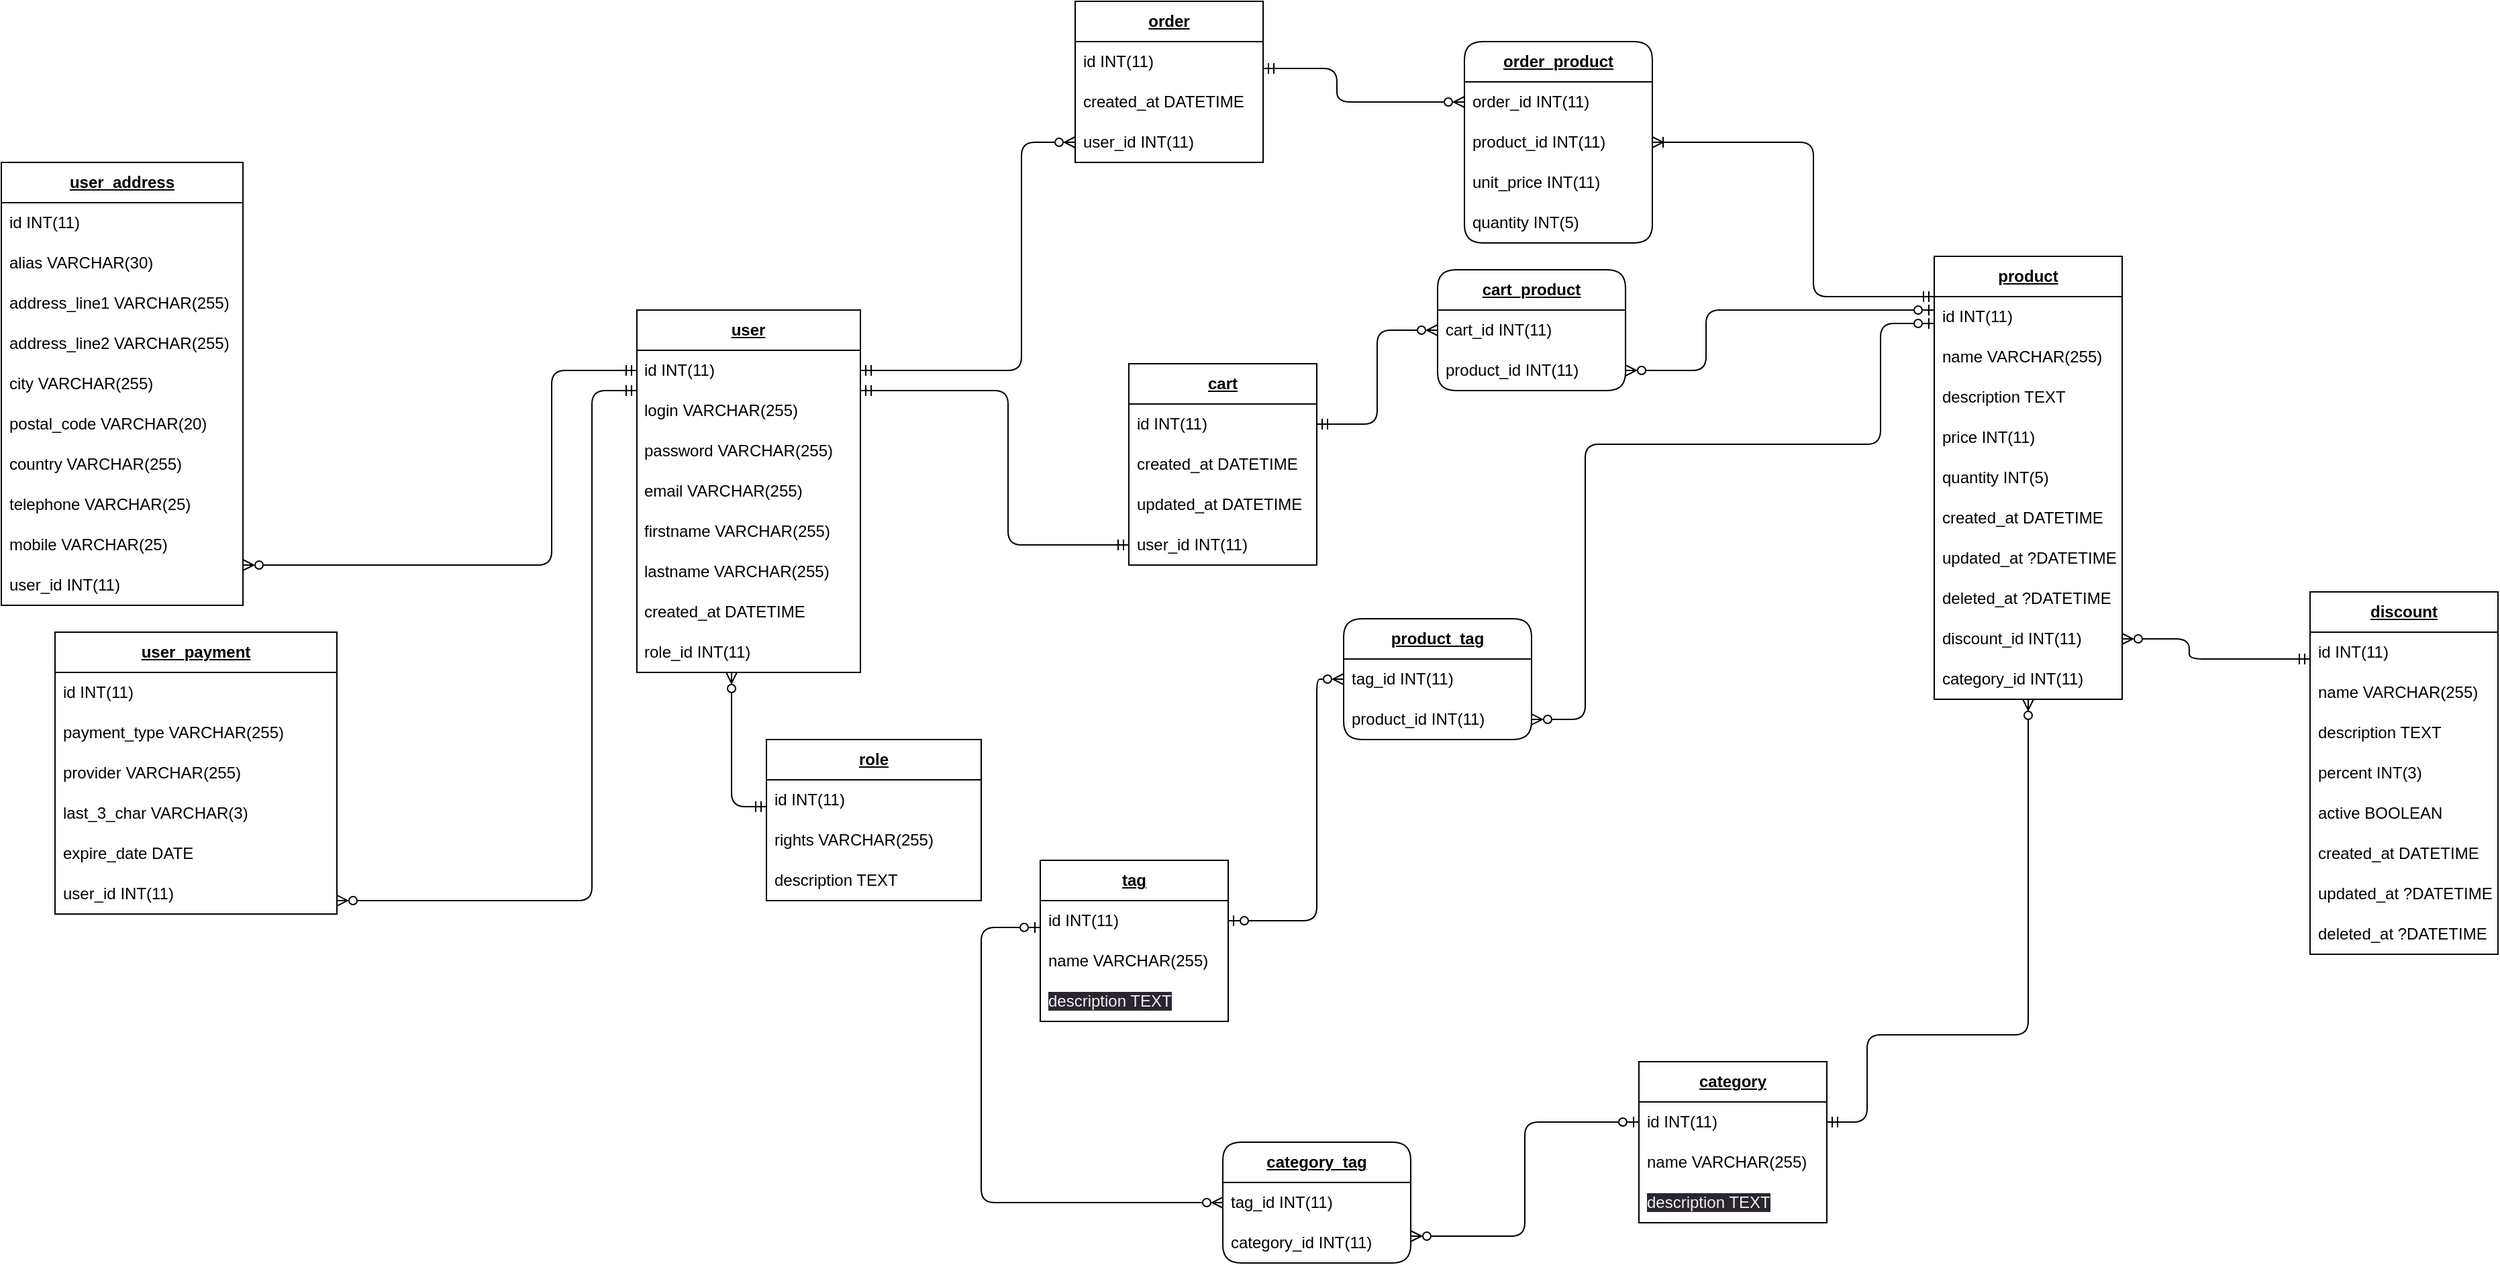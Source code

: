 <mxfile>
    <diagram name="Page-1" id="nvmFkLAB6nwE_kRz7ofC">
        <mxGraphModel dx="2712" dy="2135" grid="1" gridSize="10" guides="1" tooltips="1" connect="1" arrows="1" fold="1" page="1" pageScale="1" pageWidth="827" pageHeight="1169" math="0" shadow="0">
            <root>
                <mxCell id="0"/>
                <mxCell id="1" parent="0"/>
                <mxCell id="96" style="edgeStyle=orthogonalEdgeStyle;rounded=1;html=1;strokeColor=default;fontSize=12;endArrow=ERmandOne;endFill=0;startArrow=ERmandOne;startFill=0;" parent="1" source="9zf9LuYom2PxIqwyLPYn-2" target="191" edge="1">
                    <mxGeometry relative="1" as="geometry">
                        <Array as="points">
                            <mxPoint x="320" y="180"/>
                            <mxPoint x="320" y="295"/>
                        </Array>
                    </mxGeometry>
                </mxCell>
                <mxCell id="98" style="edgeStyle=orthogonalEdgeStyle;rounded=1;html=1;strokeColor=default;fontSize=12;endArrow=ERzeroToMany;endFill=0;startArrow=ERmandOne;startFill=0;" parent="1" source="9zf9LuYom2PxIqwyLPYn-56" target="190" edge="1">
                    <mxGeometry relative="1" as="geometry">
                        <Array as="points">
                            <mxPoint x="114" y="490"/>
                        </Array>
                        <mxPoint x="75" y="400" as="targetPoint"/>
                    </mxGeometry>
                </mxCell>
                <mxCell id="9zf9LuYom2PxIqwyLPYn-1" value="&lt;b&gt;&lt;u&gt;user&lt;/u&gt;&lt;/b&gt;" style="swimlane;fontStyle=0;childLayout=stackLayout;horizontal=1;startSize=30;horizontalStack=0;resizeParent=1;resizeParentMax=0;resizeLast=0;collapsible=1;marginBottom=0;whiteSpace=wrap;html=1;" parent="1" vertex="1">
                    <mxGeometry x="43.49" y="120" width="166.51" height="270" as="geometry"/>
                </mxCell>
                <mxCell id="9zf9LuYom2PxIqwyLPYn-2" value="id&amp;nbsp;INT(11)" style="text;strokeColor=none;fillColor=none;align=left;verticalAlign=middle;spacingLeft=4;spacingRight=4;overflow=hidden;points=[[0,0.5],[1,0.5]];portConstraint=eastwest;rotatable=0;whiteSpace=wrap;html=1;" parent="9zf9LuYom2PxIqwyLPYn-1" vertex="1">
                    <mxGeometry y="30" width="166.51" height="30" as="geometry"/>
                </mxCell>
                <mxCell id="247" value="login VARCHAR(255)" style="text;strokeColor=none;fillColor=none;align=left;verticalAlign=middle;spacingLeft=4;spacingRight=4;overflow=hidden;points=[[0,0.5],[1,0.5]];portConstraint=eastwest;rotatable=0;whiteSpace=wrap;html=1;" vertex="1" parent="9zf9LuYom2PxIqwyLPYn-1">
                    <mxGeometry y="60" width="166.51" height="30" as="geometry"/>
                </mxCell>
                <mxCell id="9zf9LuYom2PxIqwyLPYn-4" value="password&amp;nbsp;VARCHAR(255)" style="text;strokeColor=none;fillColor=none;align=left;verticalAlign=middle;spacingLeft=4;spacingRight=4;overflow=hidden;points=[[0,0.5],[1,0.5]];portConstraint=eastwest;rotatable=0;whiteSpace=wrap;html=1;" parent="9zf9LuYom2PxIqwyLPYn-1" vertex="1">
                    <mxGeometry y="90" width="166.51" height="30" as="geometry"/>
                </mxCell>
                <mxCell id="9zf9LuYom2PxIqwyLPYn-3" value="email VARCHAR(255)" style="text;strokeColor=none;fillColor=none;align=left;verticalAlign=middle;spacingLeft=4;spacingRight=4;overflow=hidden;points=[[0,0.5],[1,0.5]];portConstraint=eastwest;rotatable=0;whiteSpace=wrap;html=1;" parent="9zf9LuYom2PxIqwyLPYn-1" vertex="1">
                    <mxGeometry y="120" width="166.51" height="30" as="geometry"/>
                </mxCell>
                <mxCell id="9zf9LuYom2PxIqwyLPYn-37" value="firstname&amp;nbsp;VARCHAR(255)" style="text;strokeColor=none;fillColor=none;align=left;verticalAlign=middle;spacingLeft=4;spacingRight=4;overflow=hidden;points=[[0,0.5],[1,0.5]];portConstraint=eastwest;rotatable=0;whiteSpace=wrap;html=1;" parent="9zf9LuYom2PxIqwyLPYn-1" vertex="1">
                    <mxGeometry y="150" width="166.51" height="30" as="geometry"/>
                </mxCell>
                <mxCell id="9zf9LuYom2PxIqwyLPYn-38" value="lastname&amp;nbsp;VARCHAR(255)" style="text;strokeColor=none;fillColor=none;align=left;verticalAlign=middle;spacingLeft=4;spacingRight=4;overflow=hidden;points=[[0,0.5],[1,0.5]];portConstraint=eastwest;rotatable=0;whiteSpace=wrap;html=1;" parent="9zf9LuYom2PxIqwyLPYn-1" vertex="1">
                    <mxGeometry y="180" width="166.51" height="30" as="geometry"/>
                </mxCell>
                <mxCell id="123" value="created_at DATETIME" style="text;strokeColor=none;fillColor=none;align=left;verticalAlign=middle;spacingLeft=4;spacingRight=4;overflow=hidden;points=[[0,0.5],[1,0.5]];portConstraint=eastwest;rotatable=0;whiteSpace=wrap;html=1;" parent="9zf9LuYom2PxIqwyLPYn-1" vertex="1">
                    <mxGeometry y="210" width="166.51" height="30" as="geometry"/>
                </mxCell>
                <mxCell id="190" value="role_id&amp;nbsp;INT(11)" style="text;strokeColor=none;fillColor=none;align=left;verticalAlign=middle;spacingLeft=4;spacingRight=4;overflow=hidden;points=[[0,0.5],[1,0.5]];portConstraint=eastwest;rotatable=0;whiteSpace=wrap;html=1;" parent="9zf9LuYom2PxIqwyLPYn-1" vertex="1">
                    <mxGeometry y="240" width="166.51" height="30" as="geometry"/>
                </mxCell>
                <mxCell id="9zf9LuYom2PxIqwyLPYn-39" value="&lt;b&gt;&lt;u&gt;order&lt;/u&gt;&lt;/b&gt;" style="swimlane;fontStyle=0;childLayout=stackLayout;horizontal=1;startSize=30;horizontalStack=0;resizeParent=1;resizeParentMax=0;resizeLast=0;collapsible=1;marginBottom=0;whiteSpace=wrap;html=1;" parent="1" vertex="1">
                    <mxGeometry x="370" y="-110" width="140" height="120" as="geometry"/>
                </mxCell>
                <mxCell id="9zf9LuYom2PxIqwyLPYn-40" value="id&amp;nbsp;INT(11)" style="text;strokeColor=none;fillColor=none;align=left;verticalAlign=middle;spacingLeft=4;spacingRight=4;overflow=hidden;points=[[0,0.5],[1,0.5]];portConstraint=eastwest;rotatable=0;whiteSpace=wrap;html=1;" parent="9zf9LuYom2PxIqwyLPYn-39" vertex="1">
                    <mxGeometry y="30" width="140" height="30" as="geometry"/>
                </mxCell>
                <mxCell id="124" value="created_at&amp;nbsp;DATETIME" style="text;strokeColor=none;fillColor=none;align=left;verticalAlign=middle;spacingLeft=4;spacingRight=4;overflow=hidden;points=[[0,0.5],[1,0.5]];portConstraint=eastwest;rotatable=0;whiteSpace=wrap;html=1;" parent="9zf9LuYom2PxIqwyLPYn-39" vertex="1">
                    <mxGeometry y="60" width="140" height="30" as="geometry"/>
                </mxCell>
                <mxCell id="192" value="user_id&amp;nbsp;INT(11)" style="text;strokeColor=none;fillColor=none;align=left;verticalAlign=middle;spacingLeft=4;spacingRight=4;overflow=hidden;points=[[0,0.5],[1,0.5]];portConstraint=eastwest;rotatable=0;whiteSpace=wrap;html=1;" parent="9zf9LuYom2PxIqwyLPYn-39" vertex="1">
                    <mxGeometry y="90" width="140" height="30" as="geometry"/>
                </mxCell>
                <mxCell id="89" style="edgeStyle=orthogonalEdgeStyle;rounded=1;html=1;strokeColor=default;fontSize=12;startArrow=ERzeroToMany;endArrow=ERzeroToOne;endFill=0;startFill=0;" parent="1" source="212" target="167" edge="1">
                    <mxGeometry relative="1" as="geometry">
                        <Array as="points">
                            <mxPoint x="840" y="165"/>
                            <mxPoint x="840" y="120"/>
                        </Array>
                        <mxPoint x="661.86" y="262.059" as="targetPoint"/>
                    </mxGeometry>
                </mxCell>
                <mxCell id="9zf9LuYom2PxIqwyLPYn-46" value="&lt;b&gt;&lt;u&gt;cart&lt;/u&gt;&lt;/b&gt;" style="swimlane;fontStyle=0;childLayout=stackLayout;horizontal=1;startSize=30;horizontalStack=0;resizeParent=1;resizeParentMax=0;resizeLast=0;collapsible=1;marginBottom=0;whiteSpace=wrap;html=1;" parent="1" vertex="1">
                    <mxGeometry x="410" y="160" width="140" height="150" as="geometry"/>
                </mxCell>
                <mxCell id="246" value="id&amp;nbsp;INT(11)" style="text;strokeColor=none;fillColor=none;align=left;verticalAlign=middle;spacingLeft=4;spacingRight=4;overflow=hidden;points=[[0,0.5],[1,0.5]];portConstraint=eastwest;rotatable=0;whiteSpace=wrap;html=1;" parent="9zf9LuYom2PxIqwyLPYn-46" vertex="1">
                    <mxGeometry y="30" width="140" height="30" as="geometry"/>
                </mxCell>
                <mxCell id="156" value="created_at&amp;nbsp;DATETIME" style="text;strokeColor=none;fillColor=none;align=left;verticalAlign=middle;spacingLeft=4;spacingRight=4;overflow=hidden;points=[[0,0.5],[1,0.5]];portConstraint=eastwest;rotatable=0;whiteSpace=wrap;html=1;" parent="9zf9LuYom2PxIqwyLPYn-46" vertex="1">
                    <mxGeometry y="60" width="140" height="30" as="geometry"/>
                </mxCell>
                <mxCell id="157" value="updated_at&amp;nbsp;DATETIME" style="text;strokeColor=none;fillColor=none;align=left;verticalAlign=middle;spacingLeft=4;spacingRight=4;overflow=hidden;points=[[0,0.5],[1,0.5]];portConstraint=eastwest;rotatable=0;whiteSpace=wrap;html=1;" parent="9zf9LuYom2PxIqwyLPYn-46" vertex="1">
                    <mxGeometry y="90" width="140" height="30" as="geometry"/>
                </mxCell>
                <mxCell id="191" value="user_id&amp;nbsp;INT(11)" style="text;strokeColor=none;fillColor=none;align=left;verticalAlign=middle;spacingLeft=4;spacingRight=4;overflow=hidden;points=[[0,0.5],[1,0.5]];portConstraint=eastwest;rotatable=0;whiteSpace=wrap;html=1;" parent="9zf9LuYom2PxIqwyLPYn-46" vertex="1">
                    <mxGeometry y="120" width="140" height="30" as="geometry"/>
                </mxCell>
                <mxCell id="9zf9LuYom2PxIqwyLPYn-55" value="&lt;b&gt;&lt;u&gt;role&lt;br&gt;&lt;/u&gt;&lt;/b&gt;" style="swimlane;fontStyle=0;childLayout=stackLayout;horizontal=1;startSize=30;horizontalStack=0;resizeParent=1;resizeParentMax=0;resizeLast=0;collapsible=1;marginBottom=0;whiteSpace=wrap;html=1;" parent="1" vertex="1">
                    <mxGeometry x="140" y="440" width="160" height="120" as="geometry"/>
                </mxCell>
                <mxCell id="9zf9LuYom2PxIqwyLPYn-56" value="id&amp;nbsp;INT(11)" style="text;strokeColor=none;fillColor=none;align=left;verticalAlign=middle;spacingLeft=4;spacingRight=4;overflow=hidden;points=[[0,0.5],[1,0.5]];portConstraint=eastwest;rotatable=0;whiteSpace=wrap;html=1;" parent="9zf9LuYom2PxIqwyLPYn-55" vertex="1">
                    <mxGeometry y="30" width="160" height="30" as="geometry"/>
                </mxCell>
                <mxCell id="9zf9LuYom2PxIqwyLPYn-57" value="rights&amp;nbsp;VARCHAR(255)" style="text;strokeColor=none;fillColor=none;align=left;verticalAlign=middle;spacingLeft=4;spacingRight=4;overflow=hidden;points=[[0,0.5],[1,0.5]];portConstraint=eastwest;rotatable=0;whiteSpace=wrap;html=1;" parent="9zf9LuYom2PxIqwyLPYn-55" vertex="1">
                    <mxGeometry y="60" width="160" height="30" as="geometry"/>
                </mxCell>
                <mxCell id="244" value="description TEXT" style="text;strokeColor=none;fillColor=none;align=left;verticalAlign=middle;spacingLeft=4;spacingRight=4;overflow=hidden;points=[[0,0.5],[1,0.5]];portConstraint=eastwest;rotatable=0;whiteSpace=wrap;html=1;" parent="9zf9LuYom2PxIqwyLPYn-55" vertex="1">
                    <mxGeometry y="90" width="160" height="30" as="geometry"/>
                </mxCell>
                <mxCell id="9zf9LuYom2PxIqwyLPYn-80" value="" style="group" parent="1" vertex="1" connectable="0">
                    <mxGeometry x="680" y="640" width="260.0" height="130" as="geometry"/>
                </mxCell>
                <mxCell id="4" value="" style="group" parent="9zf9LuYom2PxIqwyLPYn-80" vertex="1" connectable="0">
                    <mxGeometry x="110" y="10" width="140" height="120" as="geometry"/>
                </mxCell>
                <mxCell id="9zf9LuYom2PxIqwyLPYn-67" value="&lt;b&gt;&lt;u&gt;category&lt;br&gt;&lt;/u&gt;&lt;/b&gt;" style="swimlane;fontStyle=0;childLayout=stackLayout;horizontal=1;startSize=30;horizontalStack=0;resizeParent=1;resizeParentMax=0;resizeLast=0;collapsible=1;marginBottom=0;whiteSpace=wrap;html=1;" parent="4" vertex="1">
                    <mxGeometry y="30" width="140" height="120" as="geometry"/>
                </mxCell>
                <mxCell id="9zf9LuYom2PxIqwyLPYn-68" value="id&amp;nbsp;INT(11)" style="text;strokeColor=none;fillColor=none;align=left;verticalAlign=middle;spacingLeft=4;spacingRight=4;overflow=hidden;points=[[0,0.5],[1,0.5]];portConstraint=eastwest;rotatable=0;whiteSpace=wrap;html=1;" parent="9zf9LuYom2PxIqwyLPYn-67" vertex="1">
                    <mxGeometry y="30" width="140" height="30" as="geometry"/>
                </mxCell>
                <mxCell id="9zf9LuYom2PxIqwyLPYn-69" value="name&amp;nbsp;VARCHAR(255)" style="text;strokeColor=none;fillColor=none;align=left;verticalAlign=middle;spacingLeft=4;spacingRight=4;overflow=hidden;points=[[0,0.5],[1,0.5]];portConstraint=eastwest;rotatable=0;whiteSpace=wrap;html=1;" parent="9zf9LuYom2PxIqwyLPYn-67" vertex="1">
                    <mxGeometry y="60" width="140" height="30" as="geometry"/>
                </mxCell>
                <mxCell id="243" value="&lt;span style=&quot;color: rgb(240, 240, 240); font-family: Helvetica; font-size: 12px; font-style: normal; font-variant-ligatures: normal; font-variant-caps: normal; font-weight: 400; letter-spacing: normal; orphans: 2; text-align: left; text-indent: 0px; text-transform: none; widows: 2; word-spacing: 0px; -webkit-text-stroke-width: 0px; background-color: rgb(42, 37, 47); text-decoration-thickness: initial; text-decoration-style: initial; text-decoration-color: initial; float: none; display: inline !important;&quot;&gt;description TEXT&lt;/span&gt;" style="text;strokeColor=none;fillColor=none;align=left;verticalAlign=middle;spacingLeft=4;spacingRight=4;overflow=hidden;points=[[0,0.5],[1,0.5]];portConstraint=eastwest;rotatable=0;whiteSpace=wrap;html=1;" parent="9zf9LuYom2PxIqwyLPYn-67" vertex="1">
                    <mxGeometry y="90" width="140" height="30" as="geometry"/>
                </mxCell>
                <mxCell id="39" value="" style="group" parent="1" vertex="1" connectable="0">
                    <mxGeometry x="344" y="500" width="140" height="150" as="geometry"/>
                </mxCell>
                <mxCell id="32" value="" style="group" parent="39" vertex="1" connectable="0">
                    <mxGeometry width="140" height="120" as="geometry"/>
                </mxCell>
                <mxCell id="33" value="&lt;b&gt;&lt;u&gt;tag&lt;br&gt;&lt;/u&gt;&lt;/b&gt;" style="swimlane;fontStyle=0;childLayout=stackLayout;horizontal=1;startSize=30;horizontalStack=0;resizeParent=1;resizeParentMax=0;resizeLast=0;collapsible=1;marginBottom=0;whiteSpace=wrap;html=1;" parent="32" vertex="1">
                    <mxGeometry y="30" width="140" height="120" as="geometry"/>
                </mxCell>
                <mxCell id="34" value="id&amp;nbsp;INT(11)" style="text;strokeColor=none;fillColor=none;align=left;verticalAlign=middle;spacingLeft=4;spacingRight=4;overflow=hidden;points=[[0,0.5],[1,0.5]];portConstraint=eastwest;rotatable=0;whiteSpace=wrap;html=1;" parent="33" vertex="1">
                    <mxGeometry y="30" width="140" height="30" as="geometry"/>
                </mxCell>
                <mxCell id="35" value="name VARCHAR(255)" style="text;strokeColor=none;fillColor=none;align=left;verticalAlign=middle;spacingLeft=4;spacingRight=4;overflow=hidden;points=[[0,0.5],[1,0.5]];portConstraint=eastwest;rotatable=0;whiteSpace=wrap;html=1;" parent="33" vertex="1">
                    <mxGeometry y="60" width="140" height="30" as="geometry"/>
                </mxCell>
                <mxCell id="242" value="&lt;span style=&quot;color: rgb(240, 240, 240); font-family: Helvetica; font-size: 12px; font-style: normal; font-variant-ligatures: normal; font-variant-caps: normal; font-weight: 400; letter-spacing: normal; orphans: 2; text-align: left; text-indent: 0px; text-transform: none; widows: 2; word-spacing: 0px; -webkit-text-stroke-width: 0px; background-color: rgb(42, 37, 47); text-decoration-thickness: initial; text-decoration-style: initial; text-decoration-color: initial; float: none; display: inline !important;&quot;&gt;description TEXT&lt;/span&gt;" style="text;strokeColor=none;fillColor=none;align=left;verticalAlign=middle;spacingLeft=4;spacingRight=4;overflow=hidden;points=[[0,0.5],[1,0.5]];portConstraint=eastwest;rotatable=0;whiteSpace=wrap;html=1;" parent="33" vertex="1">
                    <mxGeometry y="90" width="140" height="30" as="geometry"/>
                </mxCell>
                <mxCell id="79" style="edgeStyle=orthogonalEdgeStyle;rounded=1;html=1;strokeColor=default;startArrow=ERzeroToMany;endArrow=ERzeroToOne;endFill=0;startFill=0;" parent="1" source="233" target="9zf9LuYom2PxIqwyLPYn-68" edge="1">
                    <mxGeometry relative="1" as="geometry">
                        <mxPoint x="650" y="520" as="targetPoint"/>
                        <Array as="points">
                            <mxPoint x="705" y="810"/>
                            <mxPoint x="705" y="725"/>
                        </Array>
                    </mxGeometry>
                </mxCell>
                <mxCell id="84" style="edgeStyle=orthogonalEdgeStyle;rounded=1;html=1;strokeColor=default;endArrow=ERmandOne;endFill=0;startArrow=ERzeroToMany;startFill=0;" parent="1" source="193" target="9zf9LuYom2PxIqwyLPYn-68" edge="1">
                    <mxGeometry relative="1" as="geometry">
                        <mxPoint x="770.059" y="350.0" as="sourcePoint"/>
                        <mxPoint x="800" y="350" as="targetPoint"/>
                        <Array as="points">
                            <mxPoint x="960" y="660"/>
                        </Array>
                    </mxGeometry>
                </mxCell>
                <mxCell id="86" style="edgeStyle=orthogonalEdgeStyle;rounded=1;html=1;strokeColor=default;startArrow=ERoneToMany;endArrow=ERmandOne;endFill=0;startFill=0;" parent="1" source="196" target="167" edge="1">
                    <mxGeometry relative="1" as="geometry">
                        <Array as="points">
                            <mxPoint x="920" y="-5"/>
                            <mxPoint x="920" y="110"/>
                        </Array>
                        <mxPoint x="740.059" y="140" as="targetPoint"/>
                    </mxGeometry>
                </mxCell>
                <mxCell id="91" style="edgeStyle=orthogonalEdgeStyle;rounded=1;html=1;strokeColor=default;fontSize=12;endArrow=ERzeroToMany;endFill=0;startArrow=ERmandOne;startFill=0;" parent="1" source="9zf9LuYom2PxIqwyLPYn-1" target="192" edge="1">
                    <mxGeometry relative="1" as="geometry">
                        <Array as="points">
                            <mxPoint x="330" y="165"/>
                        </Array>
                    </mxGeometry>
                </mxCell>
                <mxCell id="81" value="" style="edgeStyle=orthogonalEdgeStyle;rounded=1;html=1;strokeColor=default;startArrow=ERzeroToMany;endArrow=ERzeroToOne;endFill=0;startFill=0;" parent="1" source="226" target="33" edge="1">
                    <mxGeometry relative="1" as="geometry">
                        <mxPoint x="720" y="300" as="targetPoint"/>
                        <Array as="points">
                            <mxPoint x="550" y="395"/>
                            <mxPoint x="550" y="575"/>
                        </Array>
                        <mxPoint x="720.059" y="350.0" as="sourcePoint"/>
                    </mxGeometry>
                </mxCell>
                <mxCell id="126" value="&lt;b&gt;&lt;u&gt;user_address&lt;/u&gt;&lt;/b&gt;" style="swimlane;fontStyle=0;childLayout=stackLayout;horizontal=1;startSize=30;horizontalStack=0;resizeParent=1;resizeParentMax=0;resizeLast=0;collapsible=1;marginBottom=0;whiteSpace=wrap;html=1;" parent="1" vertex="1">
                    <mxGeometry x="-430" y="10" width="180" height="330" as="geometry"/>
                </mxCell>
                <mxCell id="155" value="id INT(11)" style="text;strokeColor=none;fillColor=none;align=left;verticalAlign=middle;spacingLeft=4;spacingRight=4;overflow=hidden;points=[[0,0.5],[1,0.5]];portConstraint=eastwest;rotatable=0;whiteSpace=wrap;html=1;" parent="126" vertex="1">
                    <mxGeometry y="30" width="180" height="30" as="geometry"/>
                </mxCell>
                <mxCell id="165" value="alias VARCHAR(30)" style="text;strokeColor=none;fillColor=none;align=left;verticalAlign=middle;spacingLeft=4;spacingRight=4;overflow=hidden;points=[[0,0.5],[1,0.5]];portConstraint=eastwest;rotatable=0;whiteSpace=wrap;html=1;" parent="126" vertex="1">
                    <mxGeometry y="60" width="180" height="30" as="geometry"/>
                </mxCell>
                <mxCell id="127" value="address_line1 VARCHAR(255)" style="text;strokeColor=none;fillColor=none;align=left;verticalAlign=middle;spacingLeft=4;spacingRight=4;overflow=hidden;points=[[0,0.5],[1,0.5]];portConstraint=eastwest;rotatable=0;whiteSpace=wrap;html=1;" parent="126" vertex="1">
                    <mxGeometry y="90" width="180" height="30" as="geometry"/>
                </mxCell>
                <mxCell id="128" value="address_line2&amp;nbsp;VARCHAR(255)" style="text;strokeColor=none;fillColor=none;align=left;verticalAlign=middle;spacingLeft=4;spacingRight=4;overflow=hidden;points=[[0,0.5],[1,0.5]];portConstraint=eastwest;rotatable=0;whiteSpace=wrap;html=1;" parent="126" vertex="1">
                    <mxGeometry y="120" width="180" height="30" as="geometry"/>
                </mxCell>
                <mxCell id="130" value="city VARCHAR(255)" style="text;strokeColor=none;fillColor=none;align=left;verticalAlign=middle;spacingLeft=4;spacingRight=4;overflow=hidden;points=[[0,0.5],[1,0.5]];portConstraint=eastwest;rotatable=0;whiteSpace=wrap;html=1;" parent="126" vertex="1">
                    <mxGeometry y="150" width="180" height="30" as="geometry"/>
                </mxCell>
                <mxCell id="129" value="postal_code VARCHAR(20)" style="text;strokeColor=none;fillColor=none;align=left;verticalAlign=middle;spacingLeft=4;spacingRight=4;overflow=hidden;points=[[0,0.5],[1,0.5]];portConstraint=eastwest;rotatable=0;whiteSpace=wrap;html=1;" parent="126" vertex="1">
                    <mxGeometry y="180" width="180" height="30" as="geometry"/>
                </mxCell>
                <mxCell id="131" value="country VARCHAR(255)" style="text;strokeColor=none;fillColor=none;align=left;verticalAlign=middle;spacingLeft=4;spacingRight=4;overflow=hidden;points=[[0,0.5],[1,0.5]];portConstraint=eastwest;rotatable=0;whiteSpace=wrap;html=1;" parent="126" vertex="1">
                    <mxGeometry y="210" width="180" height="30" as="geometry"/>
                </mxCell>
                <mxCell id="132" value="telephone VARCHAR(25)" style="text;strokeColor=none;fillColor=none;align=left;verticalAlign=middle;spacingLeft=4;spacingRight=4;overflow=hidden;points=[[0,0.5],[1,0.5]];portConstraint=eastwest;rotatable=0;whiteSpace=wrap;html=1;" parent="126" vertex="1">
                    <mxGeometry y="240" width="180" height="30" as="geometry"/>
                </mxCell>
                <mxCell id="188" value="mobile VARCHAR(25)" style="text;strokeColor=none;fillColor=none;align=left;verticalAlign=middle;spacingLeft=4;spacingRight=4;overflow=hidden;points=[[0,0.5],[1,0.5]];portConstraint=eastwest;rotatable=0;whiteSpace=wrap;html=1;" parent="126" vertex="1">
                    <mxGeometry y="270" width="180" height="30" as="geometry"/>
                </mxCell>
                <mxCell id="133" value="user_id INT(11)" style="text;strokeColor=none;fillColor=none;align=left;verticalAlign=middle;spacingLeft=4;spacingRight=4;overflow=hidden;points=[[0,0.5],[1,0.5]];portConstraint=eastwest;rotatable=0;whiteSpace=wrap;html=1;" parent="126" vertex="1">
                    <mxGeometry y="300" width="180" height="30" as="geometry"/>
                </mxCell>
                <mxCell id="134" value="&lt;b&gt;&lt;u&gt;user_payment&lt;br&gt;&lt;/u&gt;&lt;/b&gt;" style="swimlane;fontStyle=0;childLayout=stackLayout;horizontal=1;startSize=30;horizontalStack=0;resizeParent=1;resizeParentMax=0;resizeLast=0;collapsible=1;marginBottom=0;whiteSpace=wrap;html=1;" parent="1" vertex="1">
                    <mxGeometry x="-390" y="360" width="210" height="210" as="geometry"/>
                </mxCell>
                <mxCell id="135" value="id&amp;nbsp;INT(11)" style="text;strokeColor=none;fillColor=none;align=left;verticalAlign=middle;spacingLeft=4;spacingRight=4;overflow=hidden;points=[[0,0.5],[1,0.5]];portConstraint=eastwest;rotatable=0;whiteSpace=wrap;html=1;" parent="134" vertex="1">
                    <mxGeometry y="30" width="210" height="30" as="geometry"/>
                </mxCell>
                <mxCell id="136" value="payment_type VARCHAR(255)" style="text;strokeColor=none;fillColor=none;align=left;verticalAlign=middle;spacingLeft=4;spacingRight=4;overflow=hidden;points=[[0,0.5],[1,0.5]];portConstraint=eastwest;rotatable=0;whiteSpace=wrap;html=1;" parent="134" vertex="1">
                    <mxGeometry y="60" width="210" height="30" as="geometry"/>
                </mxCell>
                <mxCell id="137" value="provider VARCHAR(255)" style="text;strokeColor=none;fillColor=none;align=left;verticalAlign=middle;spacingLeft=4;spacingRight=4;overflow=hidden;points=[[0,0.5],[1,0.5]];portConstraint=eastwest;rotatable=0;whiteSpace=wrap;html=1;" parent="134" vertex="1">
                    <mxGeometry y="90" width="210" height="30" as="geometry"/>
                </mxCell>
                <mxCell id="139" value="last_3_char VARCHAR(3)" style="text;strokeColor=none;fillColor=none;align=left;verticalAlign=middle;spacingLeft=4;spacingRight=4;overflow=hidden;points=[[0,0.5],[1,0.5]];portConstraint=eastwest;rotatable=0;whiteSpace=wrap;html=1;" parent="134" vertex="1">
                    <mxGeometry y="120" width="210" height="30" as="geometry"/>
                </mxCell>
                <mxCell id="140" value="expire_date DATE" style="text;strokeColor=none;fillColor=none;align=left;verticalAlign=middle;spacingLeft=4;spacingRight=4;overflow=hidden;points=[[0,0.5],[1,0.5]];portConstraint=eastwest;rotatable=0;whiteSpace=wrap;html=1;" parent="134" vertex="1">
                    <mxGeometry y="150" width="210" height="30" as="geometry"/>
                </mxCell>
                <mxCell id="189" value="user_id&amp;nbsp;INT(11)" style="text;strokeColor=none;fillColor=none;align=left;verticalAlign=middle;spacingLeft=4;spacingRight=4;overflow=hidden;points=[[0,0.5],[1,0.5]];portConstraint=eastwest;rotatable=0;whiteSpace=wrap;html=1;" parent="134" vertex="1">
                    <mxGeometry y="180" width="210" height="30" as="geometry"/>
                </mxCell>
                <mxCell id="147" style="edgeStyle=orthogonalEdgeStyle;html=1;endArrow=ERzeroToMany;endFill=0;startArrow=ERmandOne;startFill=0;" parent="1" source="9zf9LuYom2PxIqwyLPYn-2" target="133" edge="1">
                    <mxGeometry relative="1" as="geometry">
                        <Array as="points">
                            <mxPoint x="-20" y="165"/>
                            <mxPoint x="-20" y="310"/>
                        </Array>
                    </mxGeometry>
                </mxCell>
                <mxCell id="149" style="edgeStyle=orthogonalEdgeStyle;html=1;fontSize=12;endArrow=ERzeroToMany;endFill=0;startArrow=ERmandOne;startFill=0;" parent="1" source="9zf9LuYom2PxIqwyLPYn-2" target="189" edge="1">
                    <mxGeometry relative="1" as="geometry">
                        <Array as="points">
                            <mxPoint x="10" y="180"/>
                            <mxPoint x="10" y="560"/>
                        </Array>
                    </mxGeometry>
                </mxCell>
                <mxCell id="166" value="&lt;b&gt;&lt;u&gt;product&lt;/u&gt;&lt;/b&gt;" style="swimlane;fontStyle=0;childLayout=stackLayout;horizontal=1;startSize=30;horizontalStack=0;resizeParent=1;resizeParentMax=0;resizeLast=0;collapsible=1;marginBottom=0;whiteSpace=wrap;html=1;" parent="1" vertex="1">
                    <mxGeometry x="1010.0" y="80" width="140" height="330" as="geometry"/>
                </mxCell>
                <mxCell id="167" value="id&amp;nbsp;INT(11)" style="text;strokeColor=none;fillColor=none;align=left;verticalAlign=middle;spacingLeft=4;spacingRight=4;overflow=hidden;points=[[0,0.5],[1,0.5]];portConstraint=eastwest;rotatable=0;whiteSpace=wrap;html=1;" parent="166" vertex="1">
                    <mxGeometry y="30" width="140" height="30" as="geometry"/>
                </mxCell>
                <mxCell id="168" value="name&amp;nbsp;VARCHAR(255)" style="text;strokeColor=none;fillColor=none;align=left;verticalAlign=middle;spacingLeft=4;spacingRight=4;overflow=hidden;points=[[0,0.5],[1,0.5]];portConstraint=eastwest;rotatable=0;whiteSpace=wrap;html=1;" parent="166" vertex="1">
                    <mxGeometry y="60" width="140" height="30" as="geometry"/>
                </mxCell>
                <mxCell id="169" value="description TEXT" style="text;strokeColor=none;fillColor=none;align=left;verticalAlign=middle;spacingLeft=4;spacingRight=4;overflow=hidden;points=[[0,0.5],[1,0.5]];portConstraint=eastwest;rotatable=0;whiteSpace=wrap;html=1;" parent="166" vertex="1">
                    <mxGeometry y="90" width="140" height="30" as="geometry"/>
                </mxCell>
                <mxCell id="180" value="price&amp;nbsp;INT(11)" style="text;strokeColor=none;fillColor=none;align=left;verticalAlign=middle;spacingLeft=4;spacingRight=4;overflow=hidden;points=[[0,0.5],[1,0.5]];portConstraint=eastwest;rotatable=0;whiteSpace=wrap;html=1;" parent="166" vertex="1">
                    <mxGeometry y="120" width="140" height="30" as="geometry"/>
                </mxCell>
                <mxCell id="170" value="quantity INT(5)" style="text;strokeColor=none;fillColor=none;align=left;verticalAlign=middle;spacingLeft=4;spacingRight=4;overflow=hidden;points=[[0,0.5],[1,0.5]];portConstraint=eastwest;rotatable=0;whiteSpace=wrap;html=1;" parent="166" vertex="1">
                    <mxGeometry y="150" width="140" height="30" as="geometry"/>
                </mxCell>
                <mxCell id="171" value="created_at&amp;nbsp;DATETIME" style="text;strokeColor=none;fillColor=none;align=left;verticalAlign=middle;spacingLeft=4;spacingRight=4;overflow=hidden;points=[[0,0.5],[1,0.5]];portConstraint=eastwest;rotatable=0;whiteSpace=wrap;html=1;" parent="166" vertex="1">
                    <mxGeometry y="180" width="140" height="30" as="geometry"/>
                </mxCell>
                <mxCell id="181" value="updated_at ?DATETIME" style="text;strokeColor=none;fillColor=none;align=left;verticalAlign=middle;spacingLeft=4;spacingRight=4;overflow=hidden;points=[[0,0.5],[1,0.5]];portConstraint=eastwest;rotatable=0;whiteSpace=wrap;html=1;" parent="166" vertex="1">
                    <mxGeometry y="210" width="140" height="30" as="geometry"/>
                </mxCell>
                <mxCell id="172" value="deleted_at ?DATETIME" style="text;strokeColor=none;fillColor=none;align=left;verticalAlign=middle;spacingLeft=4;spacingRight=4;overflow=hidden;points=[[0,0.5],[1,0.5]];portConstraint=eastwest;rotatable=0;whiteSpace=wrap;html=1;" parent="166" vertex="1">
                    <mxGeometry y="240" width="140" height="30" as="geometry"/>
                </mxCell>
                <mxCell id="194" value="discount_id&amp;nbsp;INT(11)" style="text;strokeColor=none;fillColor=none;align=left;verticalAlign=middle;spacingLeft=4;spacingRight=4;overflow=hidden;points=[[0,0.5],[1,0.5]];portConstraint=eastwest;rotatable=0;whiteSpace=wrap;html=1;" parent="166" vertex="1">
                    <mxGeometry y="270" width="140" height="30" as="geometry"/>
                </mxCell>
                <mxCell id="193" value="category_id&amp;nbsp;INT(11)" style="text;strokeColor=none;fillColor=none;align=left;verticalAlign=middle;spacingLeft=4;spacingRight=4;overflow=hidden;points=[[0,0.5],[1,0.5]];portConstraint=eastwest;rotatable=0;whiteSpace=wrap;html=1;" parent="166" vertex="1">
                    <mxGeometry y="300" width="140" height="30" as="geometry"/>
                </mxCell>
                <mxCell id="173" value="&lt;b&gt;&lt;u&gt;discount&lt;/u&gt;&lt;/b&gt;" style="swimlane;fontStyle=0;childLayout=stackLayout;horizontal=1;startSize=30;horizontalStack=0;resizeParent=1;resizeParentMax=0;resizeLast=0;collapsible=1;marginBottom=0;whiteSpace=wrap;html=1;" parent="1" vertex="1">
                    <mxGeometry x="1290" y="330" width="140" height="270" as="geometry"/>
                </mxCell>
                <mxCell id="174" value="id&amp;nbsp;INT(11)" style="text;strokeColor=none;fillColor=none;align=left;verticalAlign=middle;spacingLeft=4;spacingRight=4;overflow=hidden;points=[[0,0.5],[1,0.5]];portConstraint=eastwest;rotatable=0;whiteSpace=wrap;html=1;" parent="173" vertex="1">
                    <mxGeometry y="30" width="140" height="30" as="geometry"/>
                </mxCell>
                <mxCell id="175" value="name VARCHAR(255)" style="text;strokeColor=none;fillColor=none;align=left;verticalAlign=middle;spacingLeft=4;spacingRight=4;overflow=hidden;points=[[0,0.5],[1,0.5]];portConstraint=eastwest;rotatable=0;whiteSpace=wrap;html=1;" parent="173" vertex="1">
                    <mxGeometry y="60" width="140" height="30" as="geometry"/>
                </mxCell>
                <mxCell id="176" value="description TEXT" style="text;strokeColor=none;fillColor=none;align=left;verticalAlign=middle;spacingLeft=4;spacingRight=4;overflow=hidden;points=[[0,0.5],[1,0.5]];portConstraint=eastwest;rotatable=0;whiteSpace=wrap;html=1;" parent="173" vertex="1">
                    <mxGeometry y="90" width="140" height="30" as="geometry"/>
                </mxCell>
                <mxCell id="182" value="percent INT(3)" style="text;strokeColor=none;fillColor=none;align=left;verticalAlign=middle;spacingLeft=4;spacingRight=4;overflow=hidden;points=[[0,0.5],[1,0.5]];portConstraint=eastwest;rotatable=0;whiteSpace=wrap;html=1;" parent="173" vertex="1">
                    <mxGeometry y="120" width="140" height="30" as="geometry"/>
                </mxCell>
                <mxCell id="177" value="active BOOLEAN" style="text;strokeColor=none;fillColor=none;align=left;verticalAlign=middle;spacingLeft=4;spacingRight=4;overflow=hidden;points=[[0,0.5],[1,0.5]];portConstraint=eastwest;rotatable=0;whiteSpace=wrap;html=1;" parent="173" vertex="1">
                    <mxGeometry y="150" width="140" height="30" as="geometry"/>
                </mxCell>
                <mxCell id="178" value="created_at&amp;nbsp;DATETIME" style="text;strokeColor=none;fillColor=none;align=left;verticalAlign=middle;spacingLeft=4;spacingRight=4;overflow=hidden;points=[[0,0.5],[1,0.5]];portConstraint=eastwest;rotatable=0;whiteSpace=wrap;html=1;" parent="173" vertex="1">
                    <mxGeometry y="180" width="140" height="30" as="geometry"/>
                </mxCell>
                <mxCell id="183" value="updated_at ?DATETIME" style="text;strokeColor=none;fillColor=none;align=left;verticalAlign=middle;spacingLeft=4;spacingRight=4;overflow=hidden;points=[[0,0.5],[1,0.5]];portConstraint=eastwest;rotatable=0;whiteSpace=wrap;html=1;" parent="173" vertex="1">
                    <mxGeometry y="210" width="140" height="30" as="geometry"/>
                </mxCell>
                <mxCell id="179" value="deleted_at ?DATETIME" style="text;strokeColor=none;fillColor=none;align=left;verticalAlign=middle;spacingLeft=4;spacingRight=4;overflow=hidden;points=[[0,0.5],[1,0.5]];portConstraint=eastwest;rotatable=0;whiteSpace=wrap;html=1;" parent="173" vertex="1">
                    <mxGeometry y="240" width="140" height="30" as="geometry"/>
                </mxCell>
                <mxCell id="184" style="edgeStyle=orthogonalEdgeStyle;html=1;endArrow=ERmandOne;endFill=0;startArrow=ERzeroToMany;startFill=0;" parent="1" source="194" target="174" edge="1">
                    <mxGeometry relative="1" as="geometry">
                        <Array as="points">
                            <mxPoint x="1200" y="365"/>
                            <mxPoint x="1200" y="380"/>
                        </Array>
                    </mxGeometry>
                </mxCell>
                <mxCell id="205" value="" style="edgeStyle=orthogonalEdgeStyle;rounded=1;html=1;strokeColor=default;endArrow=ERzeroToMany;startArrow=ERmandOne;startFill=0;endFill=0;" parent="1" source="9zf9LuYom2PxIqwyLPYn-40" target="197" edge="1">
                    <mxGeometry relative="1" as="geometry">
                        <Array as="points">
                            <mxPoint x="565" y="-60"/>
                            <mxPoint x="565" y="-35"/>
                        </Array>
                        <mxPoint x="610" y="-5" as="targetPoint"/>
                        <mxPoint x="414" y="40" as="sourcePoint"/>
                    </mxGeometry>
                </mxCell>
                <mxCell id="196" value="&lt;b&gt;&lt;u&gt;order_product&lt;/u&gt;&lt;/b&gt;" style="swimlane;fontStyle=0;childLayout=stackLayout;horizontal=1;startSize=30;horizontalStack=0;resizeParent=1;resizeParentMax=0;resizeLast=0;collapsible=1;marginBottom=0;whiteSpace=wrap;html=1;rounded=1;" parent="1" vertex="1">
                    <mxGeometry x="660" y="-80" width="140" height="150" as="geometry"/>
                </mxCell>
                <mxCell id="197" value="order_id&amp;nbsp;INT(11)" style="text;strokeColor=none;fillColor=none;align=left;verticalAlign=middle;spacingLeft=4;spacingRight=4;overflow=hidden;points=[[0,0.5],[1,0.5]];portConstraint=eastwest;rotatable=0;whiteSpace=wrap;html=1;" parent="196" vertex="1">
                    <mxGeometry y="30" width="140" height="30" as="geometry"/>
                </mxCell>
                <mxCell id="198" value="product_id&amp;nbsp;INT(11)" style="text;strokeColor=none;fillColor=none;align=left;verticalAlign=middle;spacingLeft=4;spacingRight=4;overflow=hidden;points=[[0,0.5],[1,0.5]];portConstraint=eastwest;rotatable=0;whiteSpace=wrap;html=1;" parent="196" vertex="1">
                    <mxGeometry y="60" width="140" height="30" as="geometry"/>
                </mxCell>
                <mxCell id="208" value="unit_price&amp;nbsp;INT(11)" style="text;strokeColor=none;fillColor=none;align=left;verticalAlign=middle;spacingLeft=4;spacingRight=4;overflow=hidden;points=[[0,0.5],[1,0.5]];portConstraint=eastwest;rotatable=0;whiteSpace=wrap;html=1;" parent="196" vertex="1">
                    <mxGeometry y="90" width="140" height="30" as="geometry"/>
                </mxCell>
                <mxCell id="209" value="quantity INT(5)" style="text;strokeColor=none;fillColor=none;align=left;verticalAlign=middle;spacingLeft=4;spacingRight=4;overflow=hidden;points=[[0,0.5],[1,0.5]];portConstraint=eastwest;rotatable=0;whiteSpace=wrap;html=1;" parent="196" vertex="1">
                    <mxGeometry y="120" width="140" height="30" as="geometry"/>
                </mxCell>
                <mxCell id="217" value="" style="edgeStyle=orthogonalEdgeStyle;rounded=1;html=1;strokeColor=default;fontSize=12;endArrow=ERzeroToMany;startArrow=ERmandOne;startFill=0;endFill=0;" parent="1" source="246" target="210" edge="1">
                    <mxGeometry relative="1" as="geometry">
                        <Array as="points">
                            <mxPoint x="595" y="205"/>
                            <mxPoint x="595" y="135"/>
                        </Array>
                        <mxPoint x="960.0" y="220" as="targetPoint"/>
                        <mxPoint x="550.0" y="220" as="sourcePoint"/>
                    </mxGeometry>
                </mxCell>
                <mxCell id="210" value="&lt;b&gt;&lt;u&gt;cart_product&lt;/u&gt;&lt;/b&gt;" style="swimlane;fontStyle=0;childLayout=stackLayout;horizontal=1;startSize=30;horizontalStack=0;resizeParent=1;resizeParentMax=0;resizeLast=0;collapsible=1;marginBottom=0;whiteSpace=wrap;html=1;rounded=1;" parent="1" vertex="1">
                    <mxGeometry x="640" y="90" width="140" height="90" as="geometry"/>
                </mxCell>
                <mxCell id="213" value="cart_id&amp;nbsp;INT(11)" style="text;strokeColor=none;fillColor=none;align=left;verticalAlign=middle;spacingLeft=4;spacingRight=4;overflow=hidden;points=[[0,0.5],[1,0.5]];portConstraint=eastwest;rotatable=0;whiteSpace=wrap;html=1;" parent="210" vertex="1">
                    <mxGeometry y="30" width="140" height="30" as="geometry"/>
                </mxCell>
                <mxCell id="212" value="product_id&amp;nbsp;INT(11)" style="text;strokeColor=none;fillColor=none;align=left;verticalAlign=middle;spacingLeft=4;spacingRight=4;overflow=hidden;points=[[0,0.5],[1,0.5]];portConstraint=eastwest;rotatable=0;whiteSpace=wrap;html=1;" parent="210" vertex="1">
                    <mxGeometry y="60" width="140" height="30" as="geometry"/>
                </mxCell>
                <mxCell id="228" value="" style="edgeStyle=orthogonalEdgeStyle;rounded=1;html=1;strokeColor=default;endArrow=ERzeroToMany;startArrow=ERzeroToOne;startFill=0;endFill=0;" parent="1" source="167" target="227" edge="1">
                    <mxGeometry relative="1" as="geometry">
                        <mxPoint x="484" y="575" as="targetPoint"/>
                        <Array as="points">
                            <mxPoint x="970" y="130"/>
                            <mxPoint x="970" y="220"/>
                            <mxPoint x="750" y="220"/>
                            <mxPoint x="750" y="425"/>
                        </Array>
                        <mxPoint x="1010.0" y="310" as="sourcePoint"/>
                    </mxGeometry>
                </mxCell>
                <mxCell id="225" value="&lt;b&gt;&lt;u&gt;product_&lt;/u&gt;&lt;/b&gt;&lt;b&gt;&lt;u&gt;tag&lt;/u&gt;&lt;/b&gt;&lt;b&gt;&lt;u&gt;&lt;br&gt;&lt;/u&gt;&lt;/b&gt;" style="swimlane;fontStyle=0;childLayout=stackLayout;horizontal=1;startSize=30;horizontalStack=0;resizeParent=1;resizeParentMax=0;resizeLast=0;collapsible=1;marginBottom=0;whiteSpace=wrap;html=1;rounded=1;" parent="1" vertex="1">
                    <mxGeometry x="570" y="350" width="140" height="90" as="geometry"/>
                </mxCell>
                <mxCell id="226" value="tag_id&amp;nbsp;INT(11)" style="text;strokeColor=none;fillColor=none;align=left;verticalAlign=middle;spacingLeft=4;spacingRight=4;overflow=hidden;points=[[0,0.5],[1,0.5]];portConstraint=eastwest;rotatable=0;whiteSpace=wrap;html=1;" parent="225" vertex="1">
                    <mxGeometry y="30" width="140" height="30" as="geometry"/>
                </mxCell>
                <mxCell id="227" value="product_id&amp;nbsp;INT(11)" style="text;strokeColor=none;fillColor=none;align=left;verticalAlign=middle;spacingLeft=4;spacingRight=4;overflow=hidden;points=[[0,0.5],[1,0.5]];portConstraint=eastwest;rotatable=0;whiteSpace=wrap;html=1;" parent="225" vertex="1">
                    <mxGeometry y="60" width="140" height="30" as="geometry"/>
                </mxCell>
                <mxCell id="234" value="" style="edgeStyle=orthogonalEdgeStyle;rounded=1;html=1;strokeColor=default;endArrow=ERzeroToMany;startArrow=ERzeroToOne;startFill=0;endFill=0;" parent="1" source="34" target="232" edge="1">
                    <mxGeometry relative="1" as="geometry">
                        <mxPoint x="790.0" y="755" as="targetPoint"/>
                        <mxPoint x="414" y="620" as="sourcePoint"/>
                        <Array as="points">
                            <mxPoint x="300" y="580"/>
                            <mxPoint x="300" y="785"/>
                        </Array>
                    </mxGeometry>
                </mxCell>
                <mxCell id="231" value="&lt;b&gt;&lt;u&gt;category_tag&lt;br&gt;&lt;/u&gt;&lt;/b&gt;" style="swimlane;fontStyle=0;childLayout=stackLayout;horizontal=1;startSize=30;horizontalStack=0;resizeParent=1;resizeParentMax=0;resizeLast=0;collapsible=1;marginBottom=0;whiteSpace=wrap;html=1;rounded=1;" parent="1" vertex="1">
                    <mxGeometry x="480" y="740" width="140" height="90" as="geometry"/>
                </mxCell>
                <mxCell id="232" value="tag_id&amp;nbsp;INT(11)" style="text;strokeColor=none;fillColor=none;align=left;verticalAlign=middle;spacingLeft=4;spacingRight=4;overflow=hidden;points=[[0,0.5],[1,0.5]];portConstraint=eastwest;rotatable=0;whiteSpace=wrap;html=1;" parent="231" vertex="1">
                    <mxGeometry y="30" width="140" height="30" as="geometry"/>
                </mxCell>
                <mxCell id="233" value="category_id&amp;nbsp;INT(11)" style="text;strokeColor=none;fillColor=none;align=left;verticalAlign=middle;spacingLeft=4;spacingRight=4;overflow=hidden;points=[[0,0.5],[1,0.5]];portConstraint=eastwest;rotatable=0;whiteSpace=wrap;html=1;" parent="231" vertex="1">
                    <mxGeometry y="60" width="140" height="30" as="geometry"/>
                </mxCell>
            </root>
        </mxGraphModel>
    </diagram>
</mxfile>